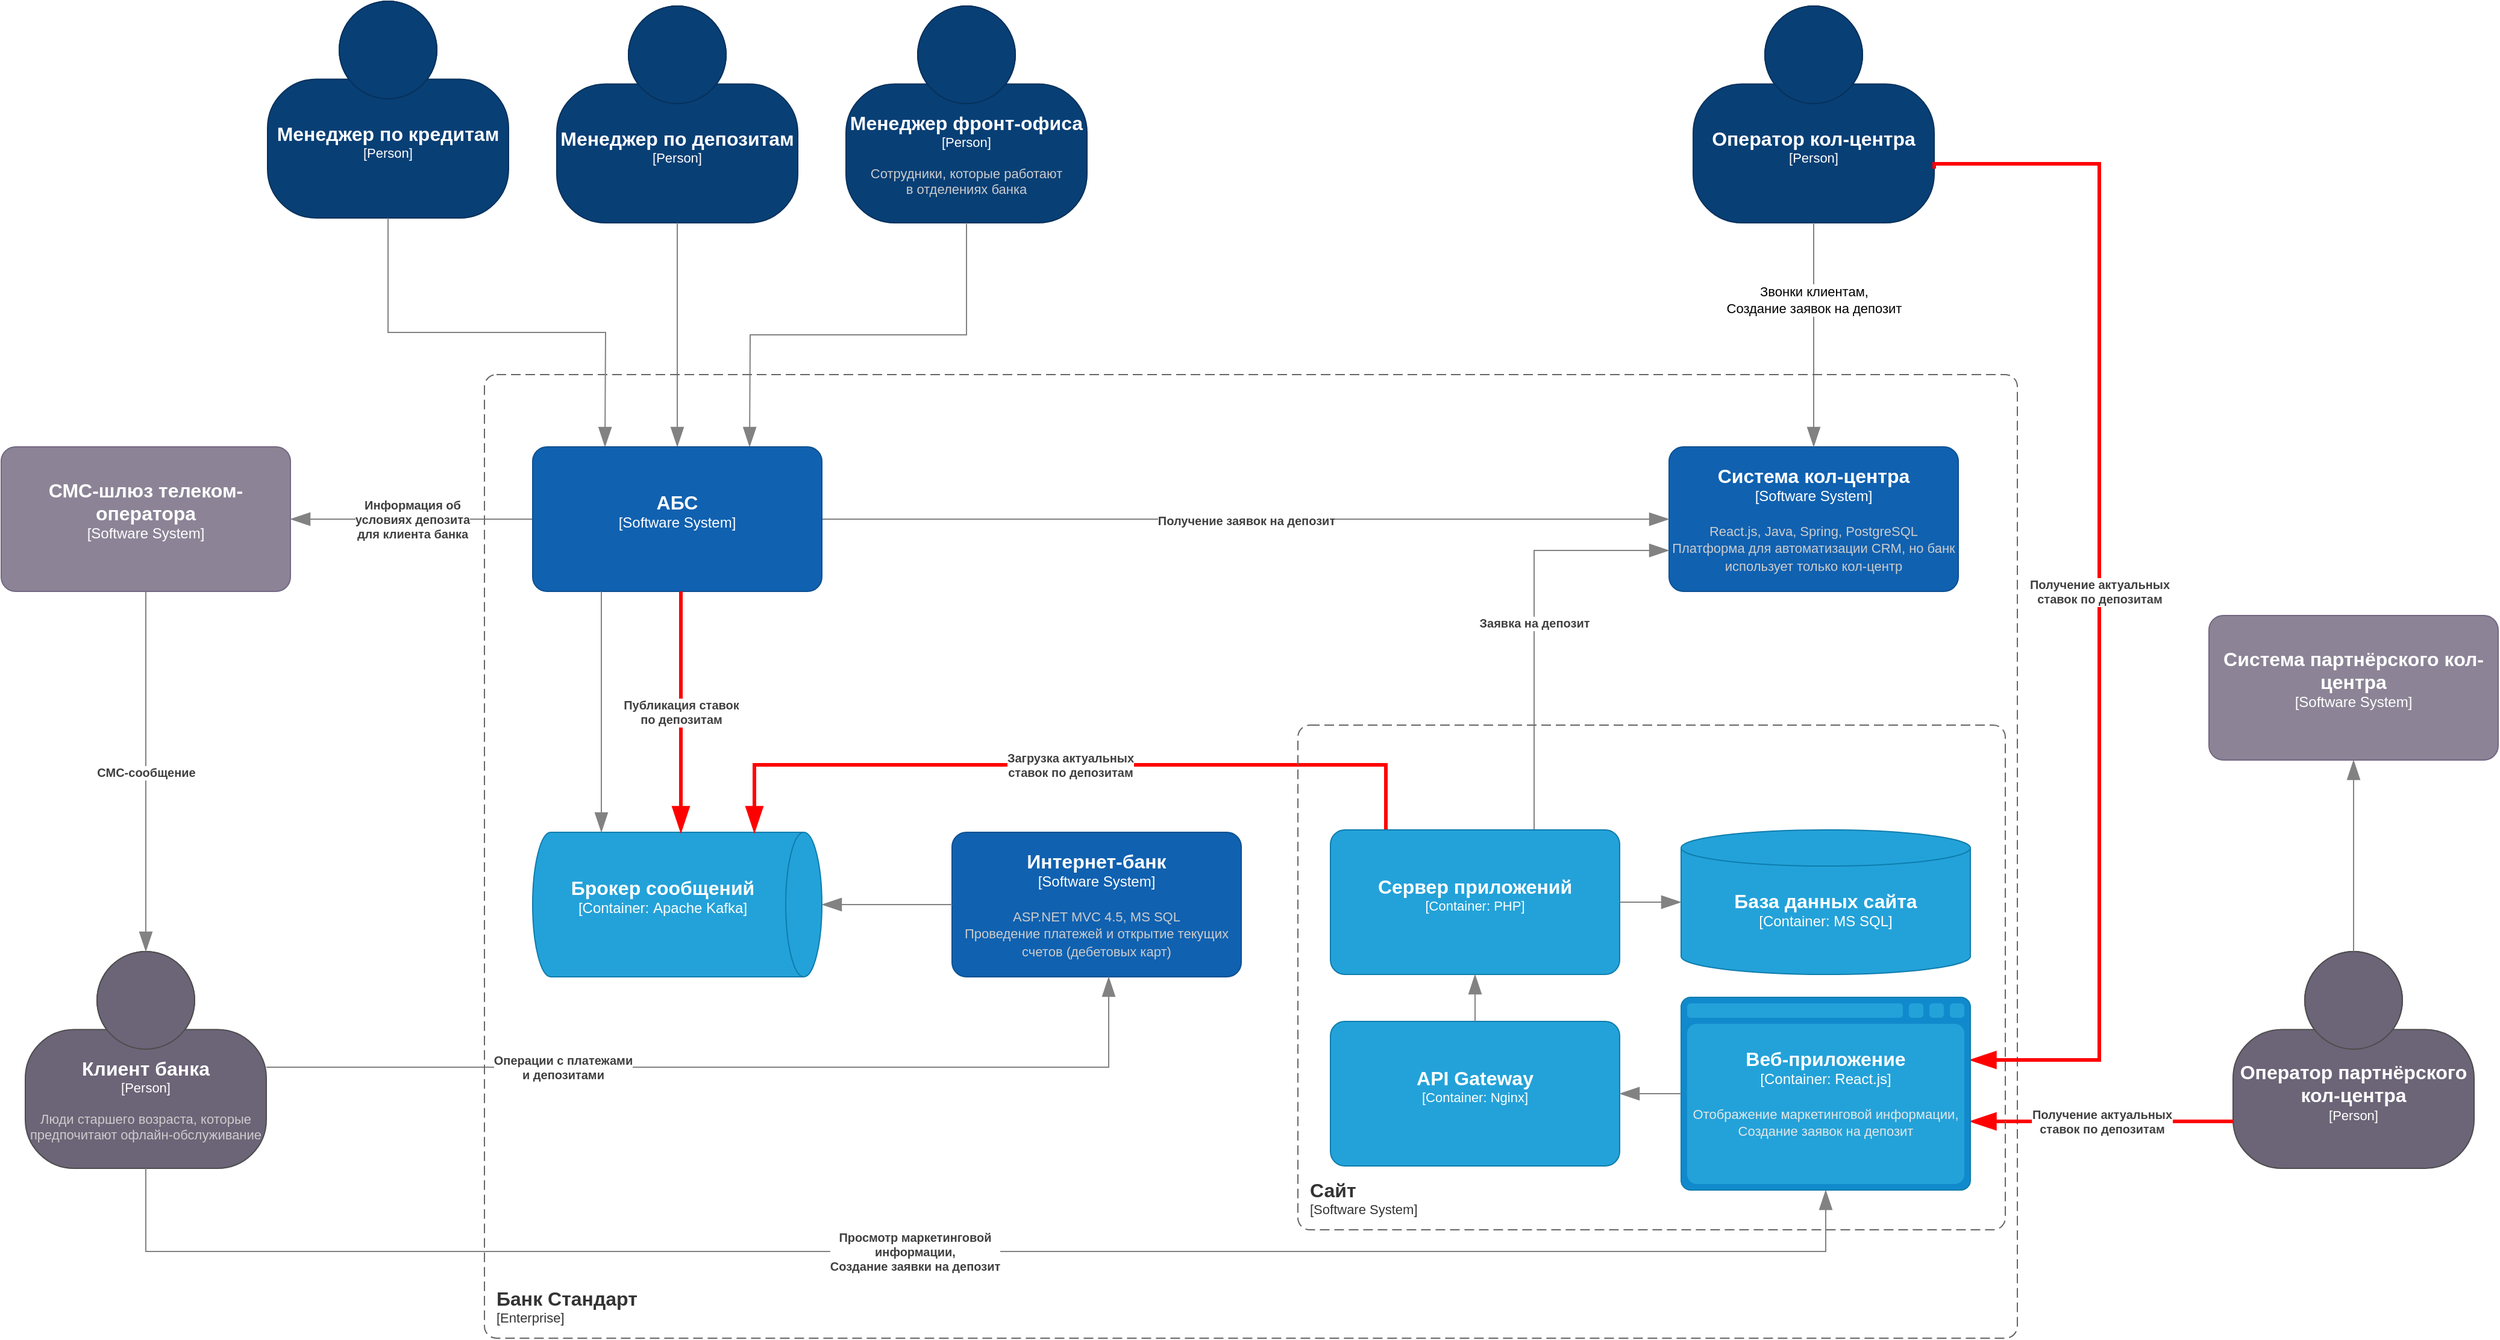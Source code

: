 <mxfile version="28.0.4">
  <diagram name="Page-1" id="6y_OtbCwJjQpOriTud5L">
    <mxGraphModel dx="2748" dy="1696" grid="0" gridSize="10" guides="1" tooltips="1" connect="1" arrows="1" fold="1" page="0" pageScale="1" pageWidth="850" pageHeight="1100" math="0" shadow="0">
      <root>
        <mxCell id="0" />
        <mxCell id="1" parent="0" />
        <object placeholders="1" c4Name="Интернет-банк" c4Type="Software System" c4Description="ASP.NET MVC 4.5, MS SQL&#xa;Проведение платежей и открытие текущих счетов (дебетовых карт)" label="&lt;font style=&quot;font-size: 16px&quot;&gt;&lt;b&gt;%c4Name%&lt;/b&gt;&lt;/font&gt;&lt;div&gt;[%c4Type%]&lt;/div&gt;&lt;br&gt;&lt;div&gt;&lt;font style=&quot;font-size: 11px&quot;&gt;&lt;font color=&quot;#cccccc&quot;&gt;%c4Description%&lt;/font&gt;&lt;/div&gt;" id="Q07muK98XOeiVnDNjYoR-4">
          <mxCell style="rounded=1;whiteSpace=wrap;html=1;labelBackgroundColor=none;fillColor=#1061B0;fontColor=#ffffff;align=center;arcSize=10;strokeColor=#0D5091;metaEdit=1;resizable=0;points=[[0.25,0,0],[0.5,0,0],[0.75,0,0],[1,0.25,0],[1,0.5,0],[1,0.75,0],[0.75,1,0],[0.5,1,0],[0.25,1,0],[0,0.75,0],[0,0.5,0],[0,0.25,0]];" parent="1" vertex="1">
            <mxGeometry x="888" y="1030" width="240" height="120" as="geometry" />
          </mxCell>
        </object>
        <object placeholders="1" c4Name="Клиент банка" c4Type="Person" c4Description="Люди старшего возраста, которые предпочитают офлайн-обслуживание" label="&lt;font style=&quot;font-size: 16px&quot;&gt;&lt;b&gt;%c4Name%&lt;/b&gt;&lt;/font&gt;&lt;div&gt;[%c4Type%]&lt;/div&gt;&lt;br&gt;&lt;div&gt;&lt;font style=&quot;font-size: 11px&quot;&gt;&lt;font color=&quot;#cccccc&quot;&gt;%c4Description%&lt;/font&gt;&lt;/div&gt;" id="Q07muK98XOeiVnDNjYoR-6">
          <mxCell style="html=1;fontSize=11;dashed=0;whiteSpace=wrap;fillColor=#6C6477;strokeColor=#4D4D4D;fontColor=#ffffff;shape=mxgraph.c4.person2;align=center;metaEdit=1;points=[[0.5,0,0],[1,0.5,0],[1,0.75,0],[0.75,1,0],[0.5,1,0],[0.25,1,0],[0,0.75,0],[0,0.5,0]];resizable=0;" parent="1" vertex="1">
            <mxGeometry x="119" y="1129" width="200" height="180" as="geometry" />
          </mxCell>
        </object>
        <object placeholders="1" c4Type="Relationship" c4Description="Просмотр маркетинговой &#xa;информации,&#xa;Создание заявки на депозит" label="&lt;div style=&quot;text-align: left&quot;&gt;&lt;div style=&quot;text-align: center&quot;&gt;&lt;b&gt;%c4Description%&lt;/b&gt;&lt;/div&gt;" id="Q07muK98XOeiVnDNjYoR-7">
          <mxCell style="endArrow=blockThin;html=1;fontSize=10;fontColor=#404040;strokeWidth=1;endFill=1;strokeColor=#828282;elbow=vertical;metaEdit=1;endSize=14;startSize=14;jumpStyle=arc;jumpSize=16;rounded=0;edgeStyle=orthogonalEdgeStyle;entryX=0.5;entryY=1;entryDx=0;entryDy=0;entryPerimeter=0;" parent="1" source="Q07muK98XOeiVnDNjYoR-6" target="nr-zjS3KveKO2JIu6jzJ-2" edge="1">
            <mxGeometry x="-0.066" width="240" relative="1" as="geometry">
              <mxPoint x="1970" y="414" as="sourcePoint" />
              <mxPoint x="1310" y="1150" as="targetPoint" />
              <mxPoint as="offset" />
              <Array as="points">
                <mxPoint x="219" y="1378" />
                <mxPoint x="1613" y="1378" />
              </Array>
            </mxGeometry>
          </mxCell>
        </object>
        <object placeholders="1" c4Type="Relationship" c4Description="Операции с платежами &#xa;и депозитами" label="&lt;div style=&quot;text-align: left&quot;&gt;&lt;div style=&quot;text-align: center&quot;&gt;&lt;b&gt;%c4Description%&lt;/b&gt;&lt;/div&gt;" id="Q07muK98XOeiVnDNjYoR-8">
          <mxCell style="endArrow=blockThin;html=1;fontSize=10;fontColor=#404040;strokeWidth=1;endFill=1;strokeColor=#828282;elbow=vertical;metaEdit=1;endSize=14;startSize=14;jumpStyle=arc;jumpSize=16;rounded=0;edgeStyle=orthogonalEdgeStyle;" parent="1" source="Q07muK98XOeiVnDNjYoR-6" target="Q07muK98XOeiVnDNjYoR-4" edge="1">
            <mxGeometry x="-0.366" width="240" relative="1" as="geometry">
              <mxPoint x="1820" y="654" as="sourcePoint" />
              <mxPoint x="2070" y="704" as="targetPoint" />
              <Array as="points">
                <mxPoint x="1018" y="1225" />
              </Array>
              <mxPoint as="offset" />
            </mxGeometry>
          </mxCell>
        </object>
        <object placeholders="1" c4Name="Менеджер фронт-офиса" c4Type="Person" c4Description="Сотрудники, которые работают &#xa;в отделениях банка" label="&lt;font style=&quot;font-size: 16px&quot;&gt;&lt;b&gt;%c4Name%&lt;/b&gt;&lt;/font&gt;&lt;div&gt;[%c4Type%]&lt;/div&gt;&lt;br&gt;&lt;div&gt;&lt;font style=&quot;font-size: 11px&quot;&gt;&lt;font color=&quot;#cccccc&quot;&gt;%c4Description%&lt;/font&gt;&lt;/div&gt;" id="Q07muK98XOeiVnDNjYoR-9">
          <mxCell style="html=1;fontSize=11;dashed=0;whiteSpace=wrap;fillColor=#083F75;strokeColor=#06315C;fontColor=#ffffff;shape=mxgraph.c4.person2;align=center;metaEdit=1;points=[[0.5,0,0],[1,0.5,0],[1,0.75,0],[0.75,1,0],[0.5,1,0],[0.25,1,0],[0,0.75,0],[0,0.5,0]];resizable=0;" parent="1" vertex="1">
            <mxGeometry x="800" y="344" width="200" height="180" as="geometry" />
          </mxCell>
        </object>
        <object placeholders="1" c4Name="Система кол-центра" c4Type="Software System" c4Description="React.js, Java, Spring, PostgreSQL&#xa;Платформа для автоматизации CRM, но банк использует только кол-центр" label="&lt;font style=&quot;font-size: 16px&quot;&gt;&lt;b&gt;%c4Name%&lt;/b&gt;&lt;/font&gt;&lt;div&gt;[%c4Type%]&lt;/div&gt;&lt;br&gt;&lt;div&gt;&lt;font style=&quot;font-size: 11px&quot;&gt;&lt;font color=&quot;#cccccc&quot;&gt;%c4Description%&lt;/font&gt;&lt;/div&gt;" id="Q07muK98XOeiVnDNjYoR-10">
          <mxCell style="rounded=1;whiteSpace=wrap;html=1;labelBackgroundColor=none;fillColor=#1061B0;fontColor=#ffffff;align=center;arcSize=10;strokeColor=#0D5091;metaEdit=1;resizable=0;points=[[0.25,0,0],[0.5,0,0],[0.75,0,0],[1,0.25,0],[1,0.5,0],[1,0.75,0],[0.75,1,0],[0.5,1,0],[0.25,1,0],[0,0.75,0],[0,0.5,0],[0,0.25,0]];" parent="1" vertex="1">
            <mxGeometry x="1483" y="710" width="240" height="120" as="geometry" />
          </mxCell>
        </object>
        <object placeholders="1" c4Type="Relationship" c4Description="" label="&lt;div style=&quot;text-align: left&quot;&gt;&lt;div style=&quot;text-align: center&quot;&gt;&lt;b&gt;%c4Description%&lt;/b&gt;&lt;/div&gt;" id="Q07muK98XOeiVnDNjYoR-18">
          <mxCell style="endArrow=blockThin;html=1;fontSize=10;fontColor=#404040;strokeWidth=1;endFill=1;strokeColor=#828282;elbow=vertical;metaEdit=1;endSize=14;startSize=14;jumpStyle=arc;jumpSize=16;rounded=0;edgeStyle=orthogonalEdgeStyle;" parent="1" source="Q07muK98XOeiVnDNjYoR-4" target="U4TGREbPhH-ougyi-xWP-6" edge="1">
            <mxGeometry width="240" relative="1" as="geometry">
              <mxPoint x="1460" y="1070" as="sourcePoint" />
              <mxPoint x="780" y="934" as="targetPoint" />
              <Array as="points">
                <mxPoint x="755" y="1096" />
                <mxPoint x="755" y="1096" />
              </Array>
            </mxGeometry>
          </mxCell>
        </object>
        <object placeholders="1" c4Name="Менеджер по депозитам" c4Type="Person" c4Description="" label="&lt;font style=&quot;font-size: 16px&quot;&gt;&lt;b&gt;%c4Name%&lt;/b&gt;&lt;/font&gt;&lt;div&gt;[%c4Type%]&lt;/div&gt;&lt;br&gt;&lt;div&gt;&lt;font style=&quot;font-size: 11px&quot;&gt;&lt;font color=&quot;#cccccc&quot;&gt;%c4Description%&lt;/font&gt;&lt;/div&gt;" id="Q07muK98XOeiVnDNjYoR-20">
          <mxCell style="html=1;fontSize=11;dashed=0;whiteSpace=wrap;fillColor=#083F75;strokeColor=#06315C;fontColor=#ffffff;shape=mxgraph.c4.person2;align=center;metaEdit=1;points=[[0.5,0,0],[1,0.5,0],[1,0.75,0],[0.75,1,0],[0.5,1,0],[0.25,1,0],[0,0.75,0],[0,0.5,0]];resizable=0;" parent="1" vertex="1">
            <mxGeometry x="560" y="344" width="200" height="180" as="geometry" />
          </mxCell>
        </object>
        <object placeholders="1" c4Type="Relationship" id="Q07muK98XOeiVnDNjYoR-21">
          <mxCell style="endArrow=blockThin;html=1;fontSize=10;fontColor=#404040;strokeWidth=1;endFill=1;strokeColor=#828282;elbow=vertical;metaEdit=1;endSize=14;startSize=14;jumpStyle=arc;jumpSize=16;rounded=0;edgeStyle=orthogonalEdgeStyle;exitX=0.5;exitY=1;exitDx=0;exitDy=0;exitPerimeter=0;entryX=0.75;entryY=0;entryDx=0;entryDy=0;entryPerimeter=0;" parent="1" source="Q07muK98XOeiVnDNjYoR-9" edge="1">
            <mxGeometry width="240" relative="1" as="geometry">
              <mxPoint x="850" y="600" as="sourcePoint" />
              <mxPoint x="720" y="710" as="targetPoint" />
            </mxGeometry>
          </mxCell>
        </object>
        <object placeholders="1" c4Type="Relationship" id="Q07muK98XOeiVnDNjYoR-22">
          <mxCell style="endArrow=blockThin;html=1;fontSize=10;fontColor=#404040;strokeWidth=1;endFill=1;strokeColor=#828282;elbow=vertical;metaEdit=1;endSize=14;startSize=14;jumpStyle=arc;jumpSize=16;rounded=0;edgeStyle=orthogonalEdgeStyle;exitX=0.5;exitY=1;exitDx=0;exitDy=0;exitPerimeter=0;entryX=0.5;entryY=0;entryDx=0;entryDy=0;entryPerimeter=0;" parent="1" source="Q07muK98XOeiVnDNjYoR-20" edge="1">
            <mxGeometry width="240" relative="1" as="geometry">
              <mxPoint x="370" y="620" as="sourcePoint" />
              <mxPoint x="660" y="710" as="targetPoint" />
            </mxGeometry>
          </mxCell>
        </object>
        <object placeholders="1" c4Name="Оператор кол-центра" c4Type="Person" c4Description="" label="&lt;font style=&quot;font-size: 16px&quot;&gt;&lt;b&gt;%c4Name%&lt;/b&gt;&lt;/font&gt;&lt;div&gt;[%c4Type%]&lt;/div&gt;&lt;br&gt;&lt;div&gt;&lt;font style=&quot;font-size: 11px&quot;&gt;&lt;font color=&quot;#cccccc&quot;&gt;%c4Description%&lt;/font&gt;&lt;/div&gt;" id="Q07muK98XOeiVnDNjYoR-23">
          <mxCell style="html=1;fontSize=11;dashed=0;whiteSpace=wrap;fillColor=#083F75;strokeColor=#06315C;fontColor=#ffffff;shape=mxgraph.c4.person2;align=center;metaEdit=1;points=[[0.5,0,0],[1,0.5,0],[1,0.75,0],[0.75,1,0],[0.5,1,0],[0.25,1,0],[0,0.75,0],[0,0.5,0]];resizable=0;" parent="1" vertex="1">
            <mxGeometry x="1503" y="344" width="200" height="180" as="geometry" />
          </mxCell>
        </object>
        <object placeholders="1" c4Type="Relationship" id="Q07muK98XOeiVnDNjYoR-24">
          <mxCell style="endArrow=blockThin;html=1;fontSize=10;fontColor=#404040;strokeWidth=1;endFill=1;strokeColor=#828282;elbow=vertical;metaEdit=1;endSize=14;startSize=14;jumpStyle=arc;jumpSize=16;rounded=0;edgeStyle=orthogonalEdgeStyle;exitX=0.5;exitY=1;exitDx=0;exitDy=0;exitPerimeter=0;entryX=0.5;entryY=0;entryDx=0;entryDy=0;entryPerimeter=0;" parent="1" source="Q07muK98XOeiVnDNjYoR-23" target="Q07muK98XOeiVnDNjYoR-10" edge="1">
            <mxGeometry width="240" relative="1" as="geometry">
              <mxPoint x="980" y="610" as="sourcePoint" />
              <mxPoint x="1220" y="610" as="targetPoint" />
            </mxGeometry>
          </mxCell>
        </object>
        <mxCell id="Q07muK98XOeiVnDNjYoR-25" value="Звонки клиентам,&lt;div&gt;Создание заявок на депозит&lt;/div&gt;" style="edgeLabel;html=1;align=center;verticalAlign=middle;resizable=0;points=[];" parent="Q07muK98XOeiVnDNjYoR-24" vertex="1" connectable="0">
          <mxGeometry x="-0.231" y="5" relative="1" as="geometry">
            <mxPoint x="-5" y="-8" as="offset" />
          </mxGeometry>
        </mxCell>
        <object placeholders="1" c4Type="Relationship" c4Description="Получение заявок на депозит" label="&lt;div style=&quot;text-align: left&quot;&gt;&lt;div style=&quot;text-align: center&quot;&gt;&lt;b&gt;%c4Description%&lt;/b&gt;&lt;/div&gt;" id="Q07muK98XOeiVnDNjYoR-30">
          <mxCell style="endArrow=blockThin;html=1;fontSize=10;fontColor=#404040;strokeWidth=1;endFill=1;strokeColor=#828282;elbow=vertical;metaEdit=1;endSize=14;startSize=14;jumpStyle=arc;jumpSize=16;rounded=0;edgeStyle=orthogonalEdgeStyle;exitX=1;exitY=0.5;exitDx=0;exitDy=0;exitPerimeter=0;entryX=0;entryY=0.5;entryDx=0;entryDy=0;entryPerimeter=0;" parent="1" target="Q07muK98XOeiVnDNjYoR-10" edge="1">
            <mxGeometry width="240" relative="1" as="geometry">
              <mxPoint x="780" y="770" as="sourcePoint" />
              <mxPoint x="1130" y="1000" as="targetPoint" />
            </mxGeometry>
          </mxCell>
        </object>
        <object placeholders="1" c4Name="СМС-шлюз телеком-оператора" c4Type="Software System" c4Description="" label="&lt;font style=&quot;font-size: 16px&quot;&gt;&lt;b&gt;%c4Name%&lt;/b&gt;&lt;/font&gt;&lt;div&gt;[%c4Type%]&lt;/div&gt;&lt;br&gt;&lt;div&gt;&lt;font style=&quot;font-size: 11px&quot;&gt;&lt;font color=&quot;#cccccc&quot;&gt;%c4Description%&lt;/font&gt;&lt;/div&gt;" id="Q07muK98XOeiVnDNjYoR-31">
          <mxCell style="rounded=1;whiteSpace=wrap;html=1;labelBackgroundColor=none;fillColor=#8C8496;fontColor=#ffffff;align=center;arcSize=10;strokeColor=#736782;metaEdit=1;resizable=0;points=[[0.25,0,0],[0.5,0,0],[0.75,0,0],[1,0.25,0],[1,0.5,0],[1,0.75,0],[0.75,1,0],[0.5,1,0],[0.25,1,0],[0,0.75,0],[0,0.5,0],[0,0.25,0]];" parent="1" vertex="1">
            <mxGeometry x="99" y="710" width="240" height="120" as="geometry" />
          </mxCell>
        </object>
        <object placeholders="1" c4Type="Relationship" c4Description="Информация об &#xa;условиях депозита&#xa;для клиента банка" label="&lt;div style=&quot;text-align: left&quot;&gt;&lt;div style=&quot;text-align: center&quot;&gt;&lt;b&gt;%c4Description%&lt;/b&gt;&lt;/div&gt;" id="Q07muK98XOeiVnDNjYoR-32">
          <mxCell style="endArrow=blockThin;html=1;fontSize=10;fontColor=#404040;strokeWidth=1;endFill=1;strokeColor=#828282;elbow=vertical;metaEdit=1;endSize=14;startSize=14;jumpStyle=arc;jumpSize=16;rounded=0;edgeStyle=orthogonalEdgeStyle;exitX=0;exitY=0.5;exitDx=0;exitDy=0;exitPerimeter=0;" parent="1" target="Q07muK98XOeiVnDNjYoR-31" edge="1">
            <mxGeometry width="240" relative="1" as="geometry">
              <mxPoint x="540" y="770" as="sourcePoint" />
              <mxPoint x="1240" y="1040" as="targetPoint" />
              <Array as="points">
                <mxPoint x="342" y="770" />
                <mxPoint x="342" y="770" />
              </Array>
            </mxGeometry>
          </mxCell>
        </object>
        <object placeholders="1" c4Name="Банк Стандарт" c4Type="SystemScopeBoundary" c4Application="Enterprise" label="&lt;font style=&quot;font-size: 16px&quot;&gt;&lt;b&gt;&lt;div style=&quot;text-align: left&quot;&gt;%c4Name%&lt;/div&gt;&lt;/b&gt;&lt;/font&gt;&lt;div style=&quot;text-align: left&quot;&gt;[%c4Application%]&lt;/div&gt;" id="Q07muK98XOeiVnDNjYoR-33">
          <mxCell style="rounded=1;fontSize=11;whiteSpace=wrap;html=1;dashed=1;arcSize=20;fillColor=none;strokeColor=#666666;fontColor=#333333;labelBackgroundColor=none;align=left;verticalAlign=bottom;labelBorderColor=none;spacingTop=0;spacing=10;dashPattern=8 4;metaEdit=1;rotatable=0;perimeter=rectanglePerimeter;noLabel=0;labelPadding=0;allowArrows=0;connectable=0;expand=0;recursiveResize=0;editable=1;pointerEvents=0;absoluteArcSize=1;points=[[0.25,0,0],[0.5,0,0],[0.75,0,0],[1,0.25,0],[1,0.5,0],[1,0.75,0],[0.75,1,0],[0.5,1,0],[0.25,1,0],[0,0.75,0],[0,0.5,0],[0,0.25,0]];" parent="1" vertex="1">
            <mxGeometry x="500" y="650" width="1272" height="800" as="geometry" />
          </mxCell>
        </object>
        <object placeholders="1" c4Name="Менеджер по кредитам" c4Type="Person" c4Description="" label="&lt;font style=&quot;font-size: 16px&quot;&gt;&lt;b&gt;%c4Name%&lt;/b&gt;&lt;/font&gt;&lt;div&gt;[%c4Type%]&lt;/div&gt;&lt;br&gt;&lt;div&gt;&lt;font style=&quot;font-size: 11px&quot;&gt;&lt;font color=&quot;#cccccc&quot;&gt;%c4Description%&lt;/font&gt;&lt;/div&gt;" id="Q07muK98XOeiVnDNjYoR-34">
          <mxCell style="html=1;fontSize=11;dashed=0;whiteSpace=wrap;fillColor=#083F75;strokeColor=#06315C;fontColor=#ffffff;shape=mxgraph.c4.person2;align=center;metaEdit=1;points=[[0.5,0,0],[1,0.5,0],[1,0.75,0],[0.75,1,0],[0.5,1,0],[0.25,1,0],[0,0.75,0],[0,0.5,0]];resizable=0;" parent="1" vertex="1">
            <mxGeometry x="320" y="340" width="200" height="180" as="geometry" />
          </mxCell>
        </object>
        <object placeholders="1" c4Type="Relationship" id="Q07muK98XOeiVnDNjYoR-35">
          <mxCell style="endArrow=blockThin;html=1;fontSize=10;fontColor=#404040;strokeWidth=1;endFill=1;strokeColor=#828282;elbow=vertical;metaEdit=1;endSize=14;startSize=14;jumpStyle=arc;jumpSize=16;rounded=0;edgeStyle=orthogonalEdgeStyle;exitX=0.5;exitY=1;exitDx=0;exitDy=0;exitPerimeter=0;entryX=0.25;entryY=0;entryDx=0;entryDy=0;entryPerimeter=0;" parent="1" source="Q07muK98XOeiVnDNjYoR-34" edge="1">
            <mxGeometry width="240" relative="1" as="geometry">
              <mxPoint x="140" y="930" as="sourcePoint" />
              <mxPoint x="600" y="710" as="targetPoint" />
            </mxGeometry>
          </mxCell>
        </object>
        <object placeholders="1" c4Name="АБС" c4Type="Software System" c4Description="" label="&lt;font style=&quot;font-size: 16px&quot;&gt;&lt;b&gt;%c4Name%&lt;/b&gt;&lt;/font&gt;&lt;div&gt;[%c4Type%]&lt;/div&gt;&lt;br&gt;&lt;div&gt;&lt;font style=&quot;font-size: 11px&quot;&gt;&lt;font color=&quot;#cccccc&quot;&gt;%c4Description%&lt;/font&gt;&lt;/div&gt;" id="U4TGREbPhH-ougyi-xWP-1">
          <mxCell style="rounded=1;whiteSpace=wrap;html=1;labelBackgroundColor=none;fillColor=#1061B0;fontColor=#ffffff;align=center;arcSize=10;strokeColor=#0D5091;metaEdit=1;resizable=0;points=[[0.25,0,0],[0.5,0,0],[0.75,0,0],[1,0.25,0],[1,0.5,0],[1,0.75,0],[0.75,1,0],[0.5,1,0],[0.25,1,0],[0,0.75,0],[0,0.5,0],[0,0.25,0]];" parent="1" vertex="1">
            <mxGeometry x="540" y="710" width="240" height="120" as="geometry" />
          </mxCell>
        </object>
        <object placeholders="1" c4Type="Relationship" c4Description="Заявка на депозит" label="&lt;div style=&quot;text-align: left&quot;&gt;&lt;div style=&quot;text-align: center&quot;&gt;&lt;b&gt;%c4Description%&lt;/b&gt;&lt;/div&gt;" id="U4TGREbPhH-ougyi-xWP-3">
          <mxCell style="endArrow=blockThin;html=1;fontSize=10;fontColor=#404040;strokeWidth=1;endFill=1;strokeColor=#828282;elbow=vertical;metaEdit=1;endSize=14;startSize=14;jumpStyle=arc;jumpSize=16;rounded=0;edgeStyle=orthogonalEdgeStyle;" parent="1" source="nr-zjS3KveKO2JIu6jzJ-5" target="Q07muK98XOeiVnDNjYoR-10" edge="1">
            <mxGeometry width="240" relative="1" as="geometry">
              <mxPoint x="1603" y="1030" as="sourcePoint" />
              <mxPoint x="1861" y="942" as="targetPoint" />
              <Array as="points">
                <mxPoint x="1371" y="796" />
              </Array>
            </mxGeometry>
          </mxCell>
        </object>
        <object placeholders="1" c4Type="Relationship" c4Description="СМС-сообщение" label="&lt;div style=&quot;text-align: left&quot;&gt;&lt;div style=&quot;text-align: center&quot;&gt;&lt;b&gt;%c4Description%&lt;/b&gt;&lt;/div&gt;" id="U4TGREbPhH-ougyi-xWP-5">
          <mxCell style="endArrow=blockThin;html=1;fontSize=10;fontColor=#404040;strokeWidth=1;endFill=1;strokeColor=#828282;elbow=vertical;metaEdit=1;endSize=14;startSize=14;jumpStyle=arc;jumpSize=16;rounded=0;edgeStyle=orthogonalEdgeStyle;exitX=0.5;exitY=1;exitDx=0;exitDy=0;exitPerimeter=0;" parent="1" source="Q07muK98XOeiVnDNjYoR-31" target="Q07muK98XOeiVnDNjYoR-6" edge="1">
            <mxGeometry width="240" relative="1" as="geometry">
              <mxPoint x="162" y="922" as="sourcePoint" />
              <mxPoint x="402" y="922" as="targetPoint" />
            </mxGeometry>
          </mxCell>
        </object>
        <object placeholders="1" c4Name="Брокер сообщений" c4Type="Container" c4Technology="Apache Kafka" c4Description="" label="&lt;font style=&quot;font-size: 16px&quot;&gt;&lt;b&gt;%c4Name%&lt;/b&gt;&lt;/font&gt;&lt;div&gt;[%c4Type%:&amp;nbsp;%c4Technology%]&lt;/div&gt;&lt;br&gt;&lt;div&gt;&lt;font style=&quot;font-size: 11px&quot;&gt;&lt;font color=&quot;#E6E6E6&quot;&gt;%c4Description%&lt;/font&gt;&lt;/div&gt;" id="U4TGREbPhH-ougyi-xWP-6">
          <mxCell style="shape=cylinder3;size=15;direction=south;whiteSpace=wrap;html=1;boundedLbl=1;rounded=0;labelBackgroundColor=none;fillColor=#23A2D9;fontSize=12;fontColor=#ffffff;align=center;strokeColor=#0E7DAD;metaEdit=1;points=[[0.5,0,0],[1,0.25,0],[1,0.5,0],[1,0.75,0],[0.5,1,0],[0,0.75,0],[0,0.5,0],[0,0.25,0]];resizable=0;" parent="1" vertex="1">
            <mxGeometry x="540" y="1030" width="240" height="120" as="geometry" />
          </mxCell>
        </object>
        <object placeholders="1" c4Type="Relationship" id="U4TGREbPhH-ougyi-xWP-7">
          <mxCell style="endArrow=blockThin;html=1;fontSize=10;fontColor=#404040;strokeWidth=1;endFill=1;strokeColor=#828282;elbow=vertical;metaEdit=1;endSize=14;startSize=14;jumpStyle=arc;jumpSize=16;rounded=0;edgeStyle=orthogonalEdgeStyle;" parent="1" source="U4TGREbPhH-ougyi-xWP-1" target="U4TGREbPhH-ougyi-xWP-6" edge="1">
            <mxGeometry width="240" relative="1" as="geometry">
              <mxPoint x="722" y="891" as="sourcePoint" />
              <mxPoint x="962" y="891" as="targetPoint" />
              <Array as="points">
                <mxPoint x="597" y="938" />
                <mxPoint x="597" y="938" />
              </Array>
            </mxGeometry>
          </mxCell>
        </object>
        <object placeholders="1" c4Name="Система партнёрского кол-центра" c4Type="Software System" c4Description="" label="&lt;font style=&quot;font-size: 16px&quot;&gt;&lt;b&gt;%c4Name%&lt;/b&gt;&lt;/font&gt;&lt;div&gt;[%c4Type%]&lt;/div&gt;&lt;br&gt;&lt;div&gt;&lt;font style=&quot;font-size: 11px&quot;&gt;&lt;font color=&quot;#cccccc&quot;&gt;%c4Description%&lt;/font&gt;&lt;/div&gt;" id="90rRb2yekHIkaZQLP1dE-1">
          <mxCell style="rounded=1;whiteSpace=wrap;html=1;labelBackgroundColor=none;fillColor=#8C8496;fontColor=#ffffff;align=center;arcSize=10;strokeColor=#736782;metaEdit=1;resizable=0;points=[[0.25,0,0],[0.5,0,0],[0.75,0,0],[1,0.25,0],[1,0.5,0],[1,0.75,0],[0.75,1,0],[0.5,1,0],[0.25,1,0],[0,0.75,0],[0,0.5,0],[0,0.25,0]];" parent="1" vertex="1">
            <mxGeometry x="1931" y="850" width="240" height="120" as="geometry" />
          </mxCell>
        </object>
        <object placeholders="1" c4Name="Оператор партнёрского кол-центра" c4Type="Person" c4Description="" label="&lt;font style=&quot;font-size: 16px&quot;&gt;&lt;b&gt;%c4Name%&lt;/b&gt;&lt;/font&gt;&lt;div&gt;[%c4Type%]&lt;/div&gt;&lt;br&gt;&lt;div&gt;&lt;font style=&quot;font-size: 11px&quot;&gt;&lt;font color=&quot;#cccccc&quot;&gt;%c4Description%&lt;/font&gt;&lt;/div&gt;" id="90rRb2yekHIkaZQLP1dE-2">
          <mxCell style="html=1;fontSize=11;dashed=0;whiteSpace=wrap;fillColor=#6C6477;strokeColor=#4D4D4D;fontColor=#ffffff;shape=mxgraph.c4.person2;align=center;metaEdit=1;points=[[0.5,0,0],[1,0.5,0],[1,0.75,0],[0.75,1,0],[0.5,1,0],[0.25,1,0],[0,0.75,0],[0,0.5,0]];resizable=0;" parent="1" vertex="1">
            <mxGeometry x="1951" y="1129" width="200" height="180" as="geometry" />
          </mxCell>
        </object>
        <object placeholders="1" c4Type="Relationship" id="90rRb2yekHIkaZQLP1dE-3">
          <mxCell style="endArrow=blockThin;html=1;fontSize=10;fontColor=#404040;strokeWidth=1;endFill=1;strokeColor=#828282;elbow=vertical;metaEdit=1;endSize=14;startSize=14;jumpStyle=arc;jumpSize=16;rounded=0;edgeStyle=orthogonalEdgeStyle;" parent="1" source="90rRb2yekHIkaZQLP1dE-2" target="90rRb2yekHIkaZQLP1dE-1" edge="1">
            <mxGeometry width="240" relative="1" as="geometry">
              <mxPoint x="2160" y="1113" as="sourcePoint" />
              <mxPoint x="2083" y="535" as="targetPoint" />
              <Array as="points">
                <mxPoint x="2051" y="1062" />
                <mxPoint x="2051" y="1062" />
              </Array>
            </mxGeometry>
          </mxCell>
        </object>
        <object placeholders="1" c4Type="Relationship" c4Description="Получение актуальных &#xa;ставок по депозитам" label="&lt;div style=&quot;text-align: left&quot;&gt;&lt;div style=&quot;text-align: center&quot;&gt;&lt;b&gt;%c4Description%&lt;/b&gt;&lt;/div&gt;" id="90rRb2yekHIkaZQLP1dE-4">
          <mxCell style="endArrow=blockThin;html=1;fontSize=10;fontColor=#404040;strokeWidth=3;endFill=1;strokeColor=light-dark(#ff0000, #7d7d7d);elbow=vertical;metaEdit=1;endSize=14;startSize=14;jumpStyle=arc;jumpSize=16;rounded=0;edgeStyle=orthogonalEdgeStyle;exitX=1;exitY=0.75;exitDx=0;exitDy=0;exitPerimeter=0;" parent="1" source="Q07muK98XOeiVnDNjYoR-23" target="nr-zjS3KveKO2JIu6jzJ-2" edge="1">
            <mxGeometry width="240" relative="1" as="geometry">
              <mxPoint x="1522" y="472" as="sourcePoint" />
              <mxPoint x="1430" y="1060" as="targetPoint" />
              <Array as="points">
                <mxPoint x="1840" y="475" />
                <mxPoint x="1840" y="1219" />
              </Array>
            </mxGeometry>
          </mxCell>
        </object>
        <object placeholders="1" c4Type="Relationship" c4Description="Получение актуальных &#xa;ставок по депозитам" label="&lt;div style=&quot;text-align: left&quot;&gt;&lt;div style=&quot;text-align: center&quot;&gt;&lt;b&gt;%c4Description%&lt;/b&gt;&lt;/div&gt;" id="90rRb2yekHIkaZQLP1dE-5">
          <mxCell style="endArrow=blockThin;html=1;fontSize=10;fontColor=#404040;strokeWidth=3;endFill=1;strokeColor=light-dark(#ff0000, #7d7d7d);elbow=vertical;metaEdit=1;endSize=14;startSize=14;jumpStyle=arc;jumpSize=16;rounded=0;edgeStyle=orthogonalEdgeStyle;" parent="1" source="90rRb2yekHIkaZQLP1dE-2" target="nr-zjS3KveKO2JIu6jzJ-2" edge="1">
            <mxGeometry width="240" relative="1" as="geometry">
              <mxPoint x="1851" y="869" as="sourcePoint" />
              <mxPoint x="1723" y="1118" as="targetPoint" />
              <Array as="points">
                <mxPoint x="1831" y="1270" />
                <mxPoint x="1831" y="1270" />
              </Array>
            </mxGeometry>
          </mxCell>
        </object>
        <object placeholders="1" c4Type="Relationship" c4Description="Публикация ставок &#xa;по депозитам" label="&lt;div style=&quot;text-align: left&quot;&gt;&lt;div style=&quot;text-align: center&quot;&gt;&lt;b&gt;%c4Description%&lt;/b&gt;&lt;/div&gt;" id="90rRb2yekHIkaZQLP1dE-6">
          <mxCell style="endArrow=blockThin;html=1;fontSize=10;fontColor=#404040;strokeWidth=3;endFill=1;strokeColor=light-dark(#ff0000, #7d7d7d);elbow=vertical;metaEdit=1;endSize=14;startSize=14;jumpStyle=arc;jumpSize=16;rounded=0;edgeStyle=orthogonalEdgeStyle;" parent="1" source="U4TGREbPhH-ougyi-xWP-1" target="U4TGREbPhH-ougyi-xWP-6" edge="1">
            <mxGeometry width="240" relative="1" as="geometry">
              <mxPoint x="726" y="875" as="sourcePoint" />
              <mxPoint x="966" y="875" as="targetPoint" />
              <Array as="points">
                <mxPoint x="663" y="976" />
                <mxPoint x="663" y="976" />
              </Array>
            </mxGeometry>
          </mxCell>
        </object>
        <object placeholders="1" c4Type="Relationship" c4Description="Загрузка актуальных &#xa;ставок по депозитам" label="&lt;div style=&quot;text-align: left&quot;&gt;&lt;div style=&quot;text-align: center&quot;&gt;&lt;b&gt;%c4Description%&lt;/b&gt;&lt;/div&gt;" id="90rRb2yekHIkaZQLP1dE-7">
          <mxCell style="endArrow=blockThin;html=1;fontSize=10;fontColor=#404040;strokeWidth=3;endFill=1;strokeColor=light-dark(#ff0000, #7d7d7d);elbow=vertical;metaEdit=1;endSize=14;startSize=14;jumpStyle=arc;jumpSize=16;rounded=0;edgeStyle=orthogonalEdgeStyle;" parent="1" target="U4TGREbPhH-ougyi-xWP-6" edge="1">
            <mxGeometry width="240" relative="1" as="geometry">
              <mxPoint x="1248" y="1030" as="sourcePoint" />
              <mxPoint x="1579" y="1261" as="targetPoint" />
              <Array as="points">
                <mxPoint x="1248" y="974" />
                <mxPoint x="724" y="974" />
              </Array>
            </mxGeometry>
          </mxCell>
        </object>
        <object placeholders="1" c4Name="Сайт" c4Type="SystemScopeBoundary" c4Application="Software System" label="&lt;font style=&quot;font-size: 16px&quot;&gt;&lt;b&gt;&lt;div style=&quot;text-align: left&quot;&gt;%c4Name%&lt;/div&gt;&lt;/b&gt;&lt;/font&gt;&lt;div style=&quot;text-align: left&quot;&gt;[%c4Application%]&lt;/div&gt;" id="nr-zjS3KveKO2JIu6jzJ-1">
          <mxCell style="rounded=1;fontSize=11;whiteSpace=wrap;html=1;dashed=1;arcSize=20;fillColor=none;strokeColor=#666666;fontColor=#333333;labelBackgroundColor=none;align=left;verticalAlign=bottom;labelBorderColor=none;spacingTop=0;spacing=10;dashPattern=8 4;metaEdit=1;rotatable=0;perimeter=rectanglePerimeter;noLabel=0;labelPadding=0;allowArrows=0;connectable=0;expand=0;recursiveResize=0;editable=1;pointerEvents=0;absoluteArcSize=1;points=[[0.25,0,0],[0.5,0,0],[0.75,0,0],[1,0.25,0],[1,0.5,0],[1,0.75,0],[0.75,1,0],[0.5,1,0],[0.25,1,0],[0,0.75,0],[0,0.5,0],[0,0.25,0]];" vertex="1" parent="1">
            <mxGeometry x="1175" y="941" width="587" height="419" as="geometry" />
          </mxCell>
        </object>
        <object placeholders="1" c4Name="Веб-приложение" c4Type="Container" c4Technology="React.js" c4Description="Отображение маркетинговой информации, Создание заявок на депозит" label="&lt;font style=&quot;font-size: 16px&quot;&gt;&lt;b&gt;%c4Name%&lt;/b&gt;&lt;/font&gt;&lt;div&gt;[%c4Type%:&amp;nbsp;%c4Technology%]&lt;/div&gt;&lt;br&gt;&lt;div&gt;&lt;font style=&quot;font-size: 11px&quot;&gt;&lt;font color=&quot;#E6E6E6&quot;&gt;%c4Description%&lt;/font&gt;&lt;/div&gt;" id="nr-zjS3KveKO2JIu6jzJ-2">
          <mxCell style="shape=mxgraph.c4.webBrowserContainer2;whiteSpace=wrap;html=1;boundedLbl=1;rounded=0;labelBackgroundColor=none;strokeColor=#118ACD;fillColor=#23A2D9;strokeColor=#118ACD;strokeColor2=#0E7DAD;fontSize=12;fontColor=#ffffff;align=center;metaEdit=1;points=[[0.5,0,0],[1,0.25,0],[1,0.5,0],[1,0.75,0],[0.5,1,0],[0,0.75,0],[0,0.5,0],[0,0.25,0]];resizable=0;" vertex="1" parent="1">
            <mxGeometry x="1493" y="1167" width="240" height="160" as="geometry" />
          </mxCell>
        </object>
        <object placeholders="1" c4Name="API Gateway" c4Type="Container" c4Technology="Nginx" c4Description="" label="&lt;font style=&quot;font-size: 16px&quot;&gt;&lt;b&gt;%c4Name%&lt;/b&gt;&lt;/font&gt;&lt;div&gt;[%c4Type%: %c4Technology%]&lt;/div&gt;&lt;br&gt;&lt;div&gt;&lt;font style=&quot;font-size: 11px&quot;&gt;&lt;font color=&quot;#E6E6E6&quot;&gt;%c4Description%&lt;/font&gt;&lt;/div&gt;" id="nr-zjS3KveKO2JIu6jzJ-3">
          <mxCell style="rounded=1;whiteSpace=wrap;html=1;fontSize=11;labelBackgroundColor=none;fillColor=#23A2D9;fontColor=#ffffff;align=center;arcSize=10;strokeColor=#0E7DAD;metaEdit=1;resizable=0;points=[[0.25,0,0],[0.5,0,0],[0.75,0,0],[1,0.25,0],[1,0.5,0],[1,0.75,0],[0.75,1,0],[0.5,1,0],[0.25,1,0],[0,0.75,0],[0,0.5,0],[0,0.25,0]];" vertex="1" parent="1">
            <mxGeometry x="1202" y="1187" width="240" height="120" as="geometry" />
          </mxCell>
        </object>
        <object placeholders="1" c4Type="Relationship" id="nr-zjS3KveKO2JIu6jzJ-4">
          <mxCell style="endArrow=blockThin;html=1;fontSize=10;fontColor=#404040;strokeWidth=1;endFill=1;strokeColor=#828282;elbow=vertical;metaEdit=1;endSize=14;startSize=14;jumpStyle=arc;jumpSize=16;rounded=0;edgeStyle=orthogonalEdgeStyle;" edge="1" parent="1" source="nr-zjS3KveKO2JIu6jzJ-2" target="nr-zjS3KveKO2JIu6jzJ-3">
            <mxGeometry width="240" relative="1" as="geometry">
              <mxPoint x="1552" y="1346" as="sourcePoint" />
              <mxPoint x="1792" y="1346" as="targetPoint" />
            </mxGeometry>
          </mxCell>
        </object>
        <object placeholders="1" c4Name="Сервер приложений" c4Type="Container" c4Technology="PHP" c4Description="" label="&lt;font style=&quot;font-size: 16px&quot;&gt;&lt;b&gt;%c4Name%&lt;/b&gt;&lt;/font&gt;&lt;div&gt;[%c4Type%: %c4Technology%]&lt;/div&gt;&lt;br&gt;&lt;div&gt;&lt;font style=&quot;font-size: 11px&quot;&gt;&lt;font color=&quot;#E6E6E6&quot;&gt;%c4Description%&lt;/font&gt;&lt;/div&gt;" id="nr-zjS3KveKO2JIu6jzJ-5">
          <mxCell style="rounded=1;whiteSpace=wrap;html=1;fontSize=11;labelBackgroundColor=none;fillColor=#23A2D9;fontColor=#ffffff;align=center;arcSize=10;strokeColor=#0E7DAD;metaEdit=1;resizable=0;points=[[0.25,0,0],[0.5,0,0],[0.75,0,0],[1,0.25,0],[1,0.5,0],[1,0.75,0],[0.75,1,0],[0.5,1,0],[0.25,1,0],[0,0.75,0],[0,0.5,0],[0,0.25,0]];" vertex="1" parent="1">
            <mxGeometry x="1202" y="1028" width="240" height="120" as="geometry" />
          </mxCell>
        </object>
        <object placeholders="1" c4Type="Relationship" id="nr-zjS3KveKO2JIu6jzJ-6">
          <mxCell style="endArrow=blockThin;html=1;fontSize=10;fontColor=#404040;strokeWidth=1;endFill=1;strokeColor=#828282;elbow=vertical;metaEdit=1;endSize=14;startSize=14;jumpStyle=arc;jumpSize=16;rounded=0;edgeStyle=orthogonalEdgeStyle;" edge="1" parent="1" source="nr-zjS3KveKO2JIu6jzJ-3" target="nr-zjS3KveKO2JIu6jzJ-5">
            <mxGeometry width="240" relative="1" as="geometry">
              <mxPoint x="820" y="1075" as="sourcePoint" />
              <mxPoint x="1060" y="1075" as="targetPoint" />
            </mxGeometry>
          </mxCell>
        </object>
        <object placeholders="1" c4Name="База данных сайта" c4Type="Container" c4Technology="MS SQL" c4Description="" label="&lt;font style=&quot;font-size: 16px&quot;&gt;&lt;b&gt;%c4Name%&lt;/b&gt;&lt;/font&gt;&lt;div&gt;[%c4Type%:&amp;nbsp;%c4Technology%]&lt;/div&gt;&lt;br&gt;&lt;div&gt;&lt;font style=&quot;font-size: 11px&quot;&gt;&lt;font color=&quot;#E6E6E6&quot;&gt;%c4Description%&lt;/font&gt;&lt;/div&gt;" id="nr-zjS3KveKO2JIu6jzJ-8">
          <mxCell style="shape=cylinder3;size=15;whiteSpace=wrap;html=1;boundedLbl=1;rounded=0;labelBackgroundColor=none;fillColor=#23A2D9;fontSize=12;fontColor=#ffffff;align=center;strokeColor=#0E7DAD;metaEdit=1;points=[[0.5,0,0],[1,0.25,0],[1,0.5,0],[1,0.75,0],[0.5,1,0],[0,0.75,0],[0,0.5,0],[0,0.25,0]];resizable=0;" vertex="1" parent="1">
            <mxGeometry x="1493" y="1028" width="240" height="120" as="geometry" />
          </mxCell>
        </object>
        <object placeholders="1" c4Type="Relationship" id="nr-zjS3KveKO2JIu6jzJ-9">
          <mxCell style="endArrow=blockThin;html=1;fontSize=10;fontColor=#404040;strokeWidth=1;endFill=1;strokeColor=#828282;elbow=vertical;metaEdit=1;endSize=14;startSize=14;jumpStyle=arc;jumpSize=16;rounded=0;edgeStyle=orthogonalEdgeStyle;" edge="1" parent="1" source="nr-zjS3KveKO2JIu6jzJ-5" target="nr-zjS3KveKO2JIu6jzJ-8">
            <mxGeometry width="240" relative="1" as="geometry">
              <mxPoint x="1510" y="1055" as="sourcePoint" />
              <mxPoint x="1750" y="1055" as="targetPoint" />
            </mxGeometry>
          </mxCell>
        </object>
      </root>
    </mxGraphModel>
  </diagram>
</mxfile>
